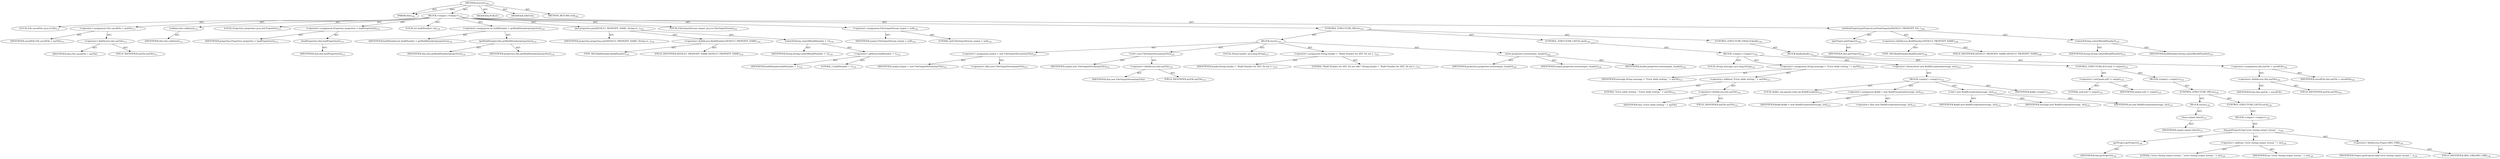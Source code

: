 digraph "execute" {  
"111669149697" [label = <(METHOD,execute)<SUB>109</SUB>> ]
"115964116992" [label = <(PARAM,this)<SUB>109</SUB>> ]
"25769803777" [label = <(BLOCK,&lt;empty&gt;,&lt;empty&gt;)<SUB>110</SUB>> ]
"94489280512" [label = <(LOCAL,File savedFile: java.io.File)<SUB>111</SUB>> ]
"30064771074" [label = <(&lt;operator&gt;.assignment,File savedFile = myFile)<SUB>111</SUB>> ]
"68719476745" [label = <(IDENTIFIER,savedFile,File savedFile = myFile)<SUB>111</SUB>> ]
"30064771075" [label = <(&lt;operator&gt;.fieldAccess,this.myFile)<SUB>111</SUB>> ]
"68719476746" [label = <(IDENTIFIER,this,File savedFile = myFile)> ]
"55834574849" [label = <(FIELD_IDENTIFIER,myFile,myFile)<SUB>111</SUB>> ]
"30064771076" [label = <(validate,this.validate())<SUB>113</SUB>> ]
"68719476736" [label = <(IDENTIFIER,this,this.validate())<SUB>113</SUB>> ]
"94489280513" [label = <(LOCAL,Properties properties: java.util.Properties)<SUB>115</SUB>> ]
"30064771077" [label = <(&lt;operator&gt;.assignment,Properties properties = loadProperties())<SUB>115</SUB>> ]
"68719476747" [label = <(IDENTIFIER,properties,Properties properties = loadProperties())<SUB>115</SUB>> ]
"30064771078" [label = <(loadProperties,this.loadProperties())<SUB>115</SUB>> ]
"68719476737" [label = <(IDENTIFIER,this,this.loadProperties())<SUB>115</SUB>> ]
"94489280514" [label = <(LOCAL,int buildNumber: int)<SUB>116</SUB>> ]
"30064771079" [label = <(&lt;operator&gt;.assignment,int buildNumber = getBuildNumber(properties))<SUB>116</SUB>> ]
"68719476748" [label = <(IDENTIFIER,buildNumber,int buildNumber = getBuildNumber(properties))<SUB>116</SUB>> ]
"30064771080" [label = <(getBuildNumber,this.getBuildNumber(properties))<SUB>116</SUB>> ]
"68719476738" [label = <(IDENTIFIER,this,this.getBuildNumber(properties))<SUB>116</SUB>> ]
"68719476749" [label = <(IDENTIFIER,properties,this.getBuildNumber(properties))<SUB>116</SUB>> ]
"30064771081" [label = <(put,properties.put(DEFAULT_PROPERTY_NAME, String.va...)<SUB>118</SUB>> ]
"68719476750" [label = <(IDENTIFIER,properties,properties.put(DEFAULT_PROPERTY_NAME, String.va...)<SUB>118</SUB>> ]
"30064771082" [label = <(&lt;operator&gt;.fieldAccess,BuildNumber.DEFAULT_PROPERTY_NAME)<SUB>118</SUB>> ]
"180388626432" [label = <(TYPE_REF,BuildNumber,BuildNumber)<SUB>118</SUB>> ]
"55834574850" [label = <(FIELD_IDENTIFIER,DEFAULT_PROPERTY_NAME,DEFAULT_PROPERTY_NAME)<SUB>118</SUB>> ]
"30064771083" [label = <(valueOf,String.valueOf(buildNumber + 1))<SUB>119</SUB>> ]
"68719476751" [label = <(IDENTIFIER,String,String.valueOf(buildNumber + 1))<SUB>119</SUB>> ]
"30064771084" [label = <(&lt;operator&gt;.addition,buildNumber + 1)<SUB>119</SUB>> ]
"68719476752" [label = <(IDENTIFIER,buildNumber,buildNumber + 1)<SUB>119</SUB>> ]
"90194313216" [label = <(LITERAL,1,buildNumber + 1)<SUB>119</SUB>> ]
"94489280515" [label = <(LOCAL,FileOutputStream output: java.io.FileOutputStream)<SUB>122</SUB>> ]
"30064771085" [label = <(&lt;operator&gt;.assignment,FileOutputStream output = null)<SUB>122</SUB>> ]
"68719476753" [label = <(IDENTIFIER,output,FileOutputStream output = null)<SUB>122</SUB>> ]
"90194313217" [label = <(LITERAL,null,FileOutputStream output = null)<SUB>122</SUB>> ]
"47244640256" [label = <(CONTROL_STRUCTURE,TRY,try)<SUB>124</SUB>> ]
"25769803778" [label = <(BLOCK,try,try)<SUB>124</SUB>> ]
"30064771086" [label = <(&lt;operator&gt;.assignment,output = new FileOutputStream(myFile))<SUB>125</SUB>> ]
"68719476754" [label = <(IDENTIFIER,output,output = new FileOutputStream(myFile))<SUB>125</SUB>> ]
"30064771087" [label = <(&lt;operator&gt;.alloc,new FileOutputStream(myFile))<SUB>125</SUB>> ]
"30064771088" [label = <(&lt;init&gt;,new FileOutputStream(myFile))<SUB>125</SUB>> ]
"68719476755" [label = <(IDENTIFIER,output,new FileOutputStream(myFile))<SUB>125</SUB>> ]
"30064771089" [label = <(&lt;operator&gt;.fieldAccess,this.myFile)<SUB>125</SUB>> ]
"68719476756" [label = <(IDENTIFIER,this,new FileOutputStream(myFile))> ]
"55834574851" [label = <(FIELD_IDENTIFIER,myFile,myFile)<SUB>125</SUB>> ]
"94489280516" [label = <(LOCAL,String header: java.lang.String)<SUB>127</SUB>> ]
"30064771090" [label = <(&lt;operator&gt;.assignment,String header = &quot;Build Number for ANT. Do not e...)<SUB>127</SUB>> ]
"68719476757" [label = <(IDENTIFIER,header,String header = &quot;Build Number for ANT. Do not e...)<SUB>127</SUB>> ]
"90194313218" [label = <(LITERAL,&quot;Build Number for ANT. Do not edit!&quot;,String header = &quot;Build Number for ANT. Do not e...)<SUB>127</SUB>> ]
"30064771091" [label = <(store,properties.store(output, header))<SUB>129</SUB>> ]
"68719476758" [label = <(IDENTIFIER,properties,properties.store(output, header))<SUB>129</SUB>> ]
"68719476759" [label = <(IDENTIFIER,output,properties.store(output, header))<SUB>129</SUB>> ]
"68719476760" [label = <(IDENTIFIER,header,properties.store(output, header))<SUB>129</SUB>> ]
"47244640257" [label = <(CONTROL_STRUCTURE,CATCH,catch)<SUB>130</SUB>> ]
"25769803779" [label = <(BLOCK,&lt;empty&gt;,&lt;empty&gt;)<SUB>130</SUB>> ]
"94489280517" [label = <(LOCAL,String message: java.lang.String)<SUB>131</SUB>> ]
"30064771092" [label = <(&lt;operator&gt;.assignment,String message = &quot;Error while writing &quot; + myFile)<SUB>131</SUB>> ]
"68719476761" [label = <(IDENTIFIER,message,String message = &quot;Error while writing &quot; + myFile)<SUB>131</SUB>> ]
"30064771093" [label = <(&lt;operator&gt;.addition,&quot;Error while writing &quot; + myFile)<SUB>131</SUB>> ]
"90194313219" [label = <(LITERAL,&quot;Error while writing &quot;,&quot;Error while writing &quot; + myFile)<SUB>131</SUB>> ]
"30064771094" [label = <(&lt;operator&gt;.fieldAccess,this.myFile)<SUB>131</SUB>> ]
"68719476762" [label = <(IDENTIFIER,this,&quot;Error while writing &quot; + myFile)> ]
"55834574852" [label = <(FIELD_IDENTIFIER,myFile,myFile)<SUB>131</SUB>> ]
"30064771095" [label = <(&lt;operator&gt;.throw,throw new BuildException(message, ioe);)<SUB>133</SUB>> ]
"25769803780" [label = <(BLOCK,&lt;empty&gt;,&lt;empty&gt;)<SUB>133</SUB>> ]
"94489280518" [label = <(LOCAL,$obj0: org.apache.tools.ant.BuildException)<SUB>133</SUB>> ]
"30064771096" [label = <(&lt;operator&gt;.assignment,$obj0 = new BuildException(message, ioe))<SUB>133</SUB>> ]
"68719476763" [label = <(IDENTIFIER,$obj0,$obj0 = new BuildException(message, ioe))<SUB>133</SUB>> ]
"30064771097" [label = <(&lt;operator&gt;.alloc,new BuildException(message, ioe))<SUB>133</SUB>> ]
"30064771098" [label = <(&lt;init&gt;,new BuildException(message, ioe))<SUB>133</SUB>> ]
"68719476764" [label = <(IDENTIFIER,$obj0,new BuildException(message, ioe))<SUB>133</SUB>> ]
"68719476765" [label = <(IDENTIFIER,message,new BuildException(message, ioe))<SUB>133</SUB>> ]
"68719476766" [label = <(IDENTIFIER,ioe,new BuildException(message, ioe))<SUB>133</SUB>> ]
"68719476767" [label = <(IDENTIFIER,$obj0,&lt;empty&gt;)<SUB>133</SUB>> ]
"47244640258" [label = <(CONTROL_STRUCTURE,FINALLY,finally)<SUB>134</SUB>> ]
"25769803781" [label = <(BLOCK,finally,finally)<SUB>134</SUB>> ]
"47244640259" [label = <(CONTROL_STRUCTURE,IF,if (null != output))<SUB>135</SUB>> ]
"30064771099" [label = <(&lt;operator&gt;.notEquals,null != output)<SUB>135</SUB>> ]
"90194313220" [label = <(LITERAL,null,null != output)<SUB>135</SUB>> ]
"68719476768" [label = <(IDENTIFIER,output,null != output)<SUB>135</SUB>> ]
"25769803782" [label = <(BLOCK,&lt;empty&gt;,&lt;empty&gt;)<SUB>135</SUB>> ]
"47244640260" [label = <(CONTROL_STRUCTURE,TRY,try)<SUB>136</SUB>> ]
"25769803783" [label = <(BLOCK,try,try)<SUB>136</SUB>> ]
"30064771100" [label = <(close,output.close())<SUB>137</SUB>> ]
"68719476769" [label = <(IDENTIFIER,output,output.close())<SUB>137</SUB>> ]
"47244640261" [label = <(CONTROL_STRUCTURE,CATCH,catch)<SUB>138</SUB>> ]
"25769803784" [label = <(BLOCK,&lt;empty&gt;,&lt;empty&gt;)<SUB>138</SUB>> ]
"30064771101" [label = <(log,getProject().log(&quot;error closing output stream &quot;...)<SUB>139</SUB>> ]
"30064771102" [label = <(getProject,getProject())<SUB>139</SUB>> ]
"68719476739" [label = <(IDENTIFIER,this,getProject())<SUB>139</SUB>> ]
"30064771103" [label = <(&lt;operator&gt;.addition,&quot;error closing output stream &quot; + ioe)<SUB>139</SUB>> ]
"90194313221" [label = <(LITERAL,&quot;error closing output stream &quot;,&quot;error closing output stream &quot; + ioe)<SUB>139</SUB>> ]
"68719476770" [label = <(IDENTIFIER,ioe,&quot;error closing output stream &quot; + ioe)<SUB>139</SUB>> ]
"30064771104" [label = <(&lt;operator&gt;.fieldAccess,Project.MSG_ERR)<SUB>139</SUB>> ]
"68719476771" [label = <(IDENTIFIER,Project,getProject().log(&quot;error closing output stream &quot;...)<SUB>139</SUB>> ]
"55834574853" [label = <(FIELD_IDENTIFIER,MSG_ERR,MSG_ERR)<SUB>139</SUB>> ]
"30064771105" [label = <(&lt;operator&gt;.assignment,this.myFile = savedFile)<SUB>142</SUB>> ]
"30064771106" [label = <(&lt;operator&gt;.fieldAccess,this.myFile)<SUB>142</SUB>> ]
"68719476772" [label = <(IDENTIFIER,this,this.myFile = savedFile)> ]
"55834574854" [label = <(FIELD_IDENTIFIER,myFile,myFile)<SUB>142</SUB>> ]
"68719476773" [label = <(IDENTIFIER,savedFile,this.myFile = savedFile)<SUB>142</SUB>> ]
"30064771107" [label = <(setNewProperty,getProject().setNewProperty(DEFAULT_PROPERTY_NA...)<SUB>146</SUB>> ]
"30064771108" [label = <(getProject,getProject())<SUB>146</SUB>> ]
"68719476740" [label = <(IDENTIFIER,this,getProject())<SUB>146</SUB>> ]
"30064771109" [label = <(&lt;operator&gt;.fieldAccess,BuildNumber.DEFAULT_PROPERTY_NAME)<SUB>146</SUB>> ]
"180388626433" [label = <(TYPE_REF,BuildNumber,BuildNumber)<SUB>146</SUB>> ]
"55834574855" [label = <(FIELD_IDENTIFIER,DEFAULT_PROPERTY_NAME,DEFAULT_PROPERTY_NAME)<SUB>146</SUB>> ]
"30064771110" [label = <(valueOf,String.valueOf(buildNumber))<SUB>147</SUB>> ]
"68719476774" [label = <(IDENTIFIER,String,String.valueOf(buildNumber))<SUB>147</SUB>> ]
"68719476775" [label = <(IDENTIFIER,buildNumber,String.valueOf(buildNumber))<SUB>147</SUB>> ]
"133143986183" [label = <(MODIFIER,PUBLIC)> ]
"133143986184" [label = <(MODIFIER,VIRTUAL)> ]
"128849018881" [label = <(METHOD_RETURN,void)<SUB>109</SUB>> ]
  "111669149697" -> "115964116992"  [ label = "AST: "] 
  "111669149697" -> "25769803777"  [ label = "AST: "] 
  "111669149697" -> "133143986183"  [ label = "AST: "] 
  "111669149697" -> "133143986184"  [ label = "AST: "] 
  "111669149697" -> "128849018881"  [ label = "AST: "] 
  "25769803777" -> "94489280512"  [ label = "AST: "] 
  "25769803777" -> "30064771074"  [ label = "AST: "] 
  "25769803777" -> "30064771076"  [ label = "AST: "] 
  "25769803777" -> "94489280513"  [ label = "AST: "] 
  "25769803777" -> "30064771077"  [ label = "AST: "] 
  "25769803777" -> "94489280514"  [ label = "AST: "] 
  "25769803777" -> "30064771079"  [ label = "AST: "] 
  "25769803777" -> "30064771081"  [ label = "AST: "] 
  "25769803777" -> "94489280515"  [ label = "AST: "] 
  "25769803777" -> "30064771085"  [ label = "AST: "] 
  "25769803777" -> "47244640256"  [ label = "AST: "] 
  "25769803777" -> "30064771107"  [ label = "AST: "] 
  "30064771074" -> "68719476745"  [ label = "AST: "] 
  "30064771074" -> "30064771075"  [ label = "AST: "] 
  "30064771075" -> "68719476746"  [ label = "AST: "] 
  "30064771075" -> "55834574849"  [ label = "AST: "] 
  "30064771076" -> "68719476736"  [ label = "AST: "] 
  "30064771077" -> "68719476747"  [ label = "AST: "] 
  "30064771077" -> "30064771078"  [ label = "AST: "] 
  "30064771078" -> "68719476737"  [ label = "AST: "] 
  "30064771079" -> "68719476748"  [ label = "AST: "] 
  "30064771079" -> "30064771080"  [ label = "AST: "] 
  "30064771080" -> "68719476738"  [ label = "AST: "] 
  "30064771080" -> "68719476749"  [ label = "AST: "] 
  "30064771081" -> "68719476750"  [ label = "AST: "] 
  "30064771081" -> "30064771082"  [ label = "AST: "] 
  "30064771081" -> "30064771083"  [ label = "AST: "] 
  "30064771082" -> "180388626432"  [ label = "AST: "] 
  "30064771082" -> "55834574850"  [ label = "AST: "] 
  "30064771083" -> "68719476751"  [ label = "AST: "] 
  "30064771083" -> "30064771084"  [ label = "AST: "] 
  "30064771084" -> "68719476752"  [ label = "AST: "] 
  "30064771084" -> "90194313216"  [ label = "AST: "] 
  "30064771085" -> "68719476753"  [ label = "AST: "] 
  "30064771085" -> "90194313217"  [ label = "AST: "] 
  "47244640256" -> "25769803778"  [ label = "AST: "] 
  "47244640256" -> "47244640257"  [ label = "AST: "] 
  "47244640256" -> "47244640258"  [ label = "AST: "] 
  "25769803778" -> "30064771086"  [ label = "AST: "] 
  "25769803778" -> "30064771088"  [ label = "AST: "] 
  "25769803778" -> "94489280516"  [ label = "AST: "] 
  "25769803778" -> "30064771090"  [ label = "AST: "] 
  "25769803778" -> "30064771091"  [ label = "AST: "] 
  "30064771086" -> "68719476754"  [ label = "AST: "] 
  "30064771086" -> "30064771087"  [ label = "AST: "] 
  "30064771088" -> "68719476755"  [ label = "AST: "] 
  "30064771088" -> "30064771089"  [ label = "AST: "] 
  "30064771089" -> "68719476756"  [ label = "AST: "] 
  "30064771089" -> "55834574851"  [ label = "AST: "] 
  "30064771090" -> "68719476757"  [ label = "AST: "] 
  "30064771090" -> "90194313218"  [ label = "AST: "] 
  "30064771091" -> "68719476758"  [ label = "AST: "] 
  "30064771091" -> "68719476759"  [ label = "AST: "] 
  "30064771091" -> "68719476760"  [ label = "AST: "] 
  "47244640257" -> "25769803779"  [ label = "AST: "] 
  "25769803779" -> "94489280517"  [ label = "AST: "] 
  "25769803779" -> "30064771092"  [ label = "AST: "] 
  "25769803779" -> "30064771095"  [ label = "AST: "] 
  "30064771092" -> "68719476761"  [ label = "AST: "] 
  "30064771092" -> "30064771093"  [ label = "AST: "] 
  "30064771093" -> "90194313219"  [ label = "AST: "] 
  "30064771093" -> "30064771094"  [ label = "AST: "] 
  "30064771094" -> "68719476762"  [ label = "AST: "] 
  "30064771094" -> "55834574852"  [ label = "AST: "] 
  "30064771095" -> "25769803780"  [ label = "AST: "] 
  "25769803780" -> "94489280518"  [ label = "AST: "] 
  "25769803780" -> "30064771096"  [ label = "AST: "] 
  "25769803780" -> "30064771098"  [ label = "AST: "] 
  "25769803780" -> "68719476767"  [ label = "AST: "] 
  "30064771096" -> "68719476763"  [ label = "AST: "] 
  "30064771096" -> "30064771097"  [ label = "AST: "] 
  "30064771098" -> "68719476764"  [ label = "AST: "] 
  "30064771098" -> "68719476765"  [ label = "AST: "] 
  "30064771098" -> "68719476766"  [ label = "AST: "] 
  "47244640258" -> "25769803781"  [ label = "AST: "] 
  "25769803781" -> "47244640259"  [ label = "AST: "] 
  "25769803781" -> "30064771105"  [ label = "AST: "] 
  "47244640259" -> "30064771099"  [ label = "AST: "] 
  "47244640259" -> "25769803782"  [ label = "AST: "] 
  "30064771099" -> "90194313220"  [ label = "AST: "] 
  "30064771099" -> "68719476768"  [ label = "AST: "] 
  "25769803782" -> "47244640260"  [ label = "AST: "] 
  "47244640260" -> "25769803783"  [ label = "AST: "] 
  "47244640260" -> "47244640261"  [ label = "AST: "] 
  "25769803783" -> "30064771100"  [ label = "AST: "] 
  "30064771100" -> "68719476769"  [ label = "AST: "] 
  "47244640261" -> "25769803784"  [ label = "AST: "] 
  "25769803784" -> "30064771101"  [ label = "AST: "] 
  "30064771101" -> "30064771102"  [ label = "AST: "] 
  "30064771101" -> "30064771103"  [ label = "AST: "] 
  "30064771101" -> "30064771104"  [ label = "AST: "] 
  "30064771102" -> "68719476739"  [ label = "AST: "] 
  "30064771103" -> "90194313221"  [ label = "AST: "] 
  "30064771103" -> "68719476770"  [ label = "AST: "] 
  "30064771104" -> "68719476771"  [ label = "AST: "] 
  "30064771104" -> "55834574853"  [ label = "AST: "] 
  "30064771105" -> "30064771106"  [ label = "AST: "] 
  "30064771105" -> "68719476773"  [ label = "AST: "] 
  "30064771106" -> "68719476772"  [ label = "AST: "] 
  "30064771106" -> "55834574854"  [ label = "AST: "] 
  "30064771107" -> "30064771108"  [ label = "AST: "] 
  "30064771107" -> "30064771109"  [ label = "AST: "] 
  "30064771107" -> "30064771110"  [ label = "AST: "] 
  "30064771108" -> "68719476740"  [ label = "AST: "] 
  "30064771109" -> "180388626433"  [ label = "AST: "] 
  "30064771109" -> "55834574855"  [ label = "AST: "] 
  "30064771110" -> "68719476774"  [ label = "AST: "] 
  "30064771110" -> "68719476775"  [ label = "AST: "] 
  "111669149697" -> "115964116992"  [ label = "DDG: "] 
}
